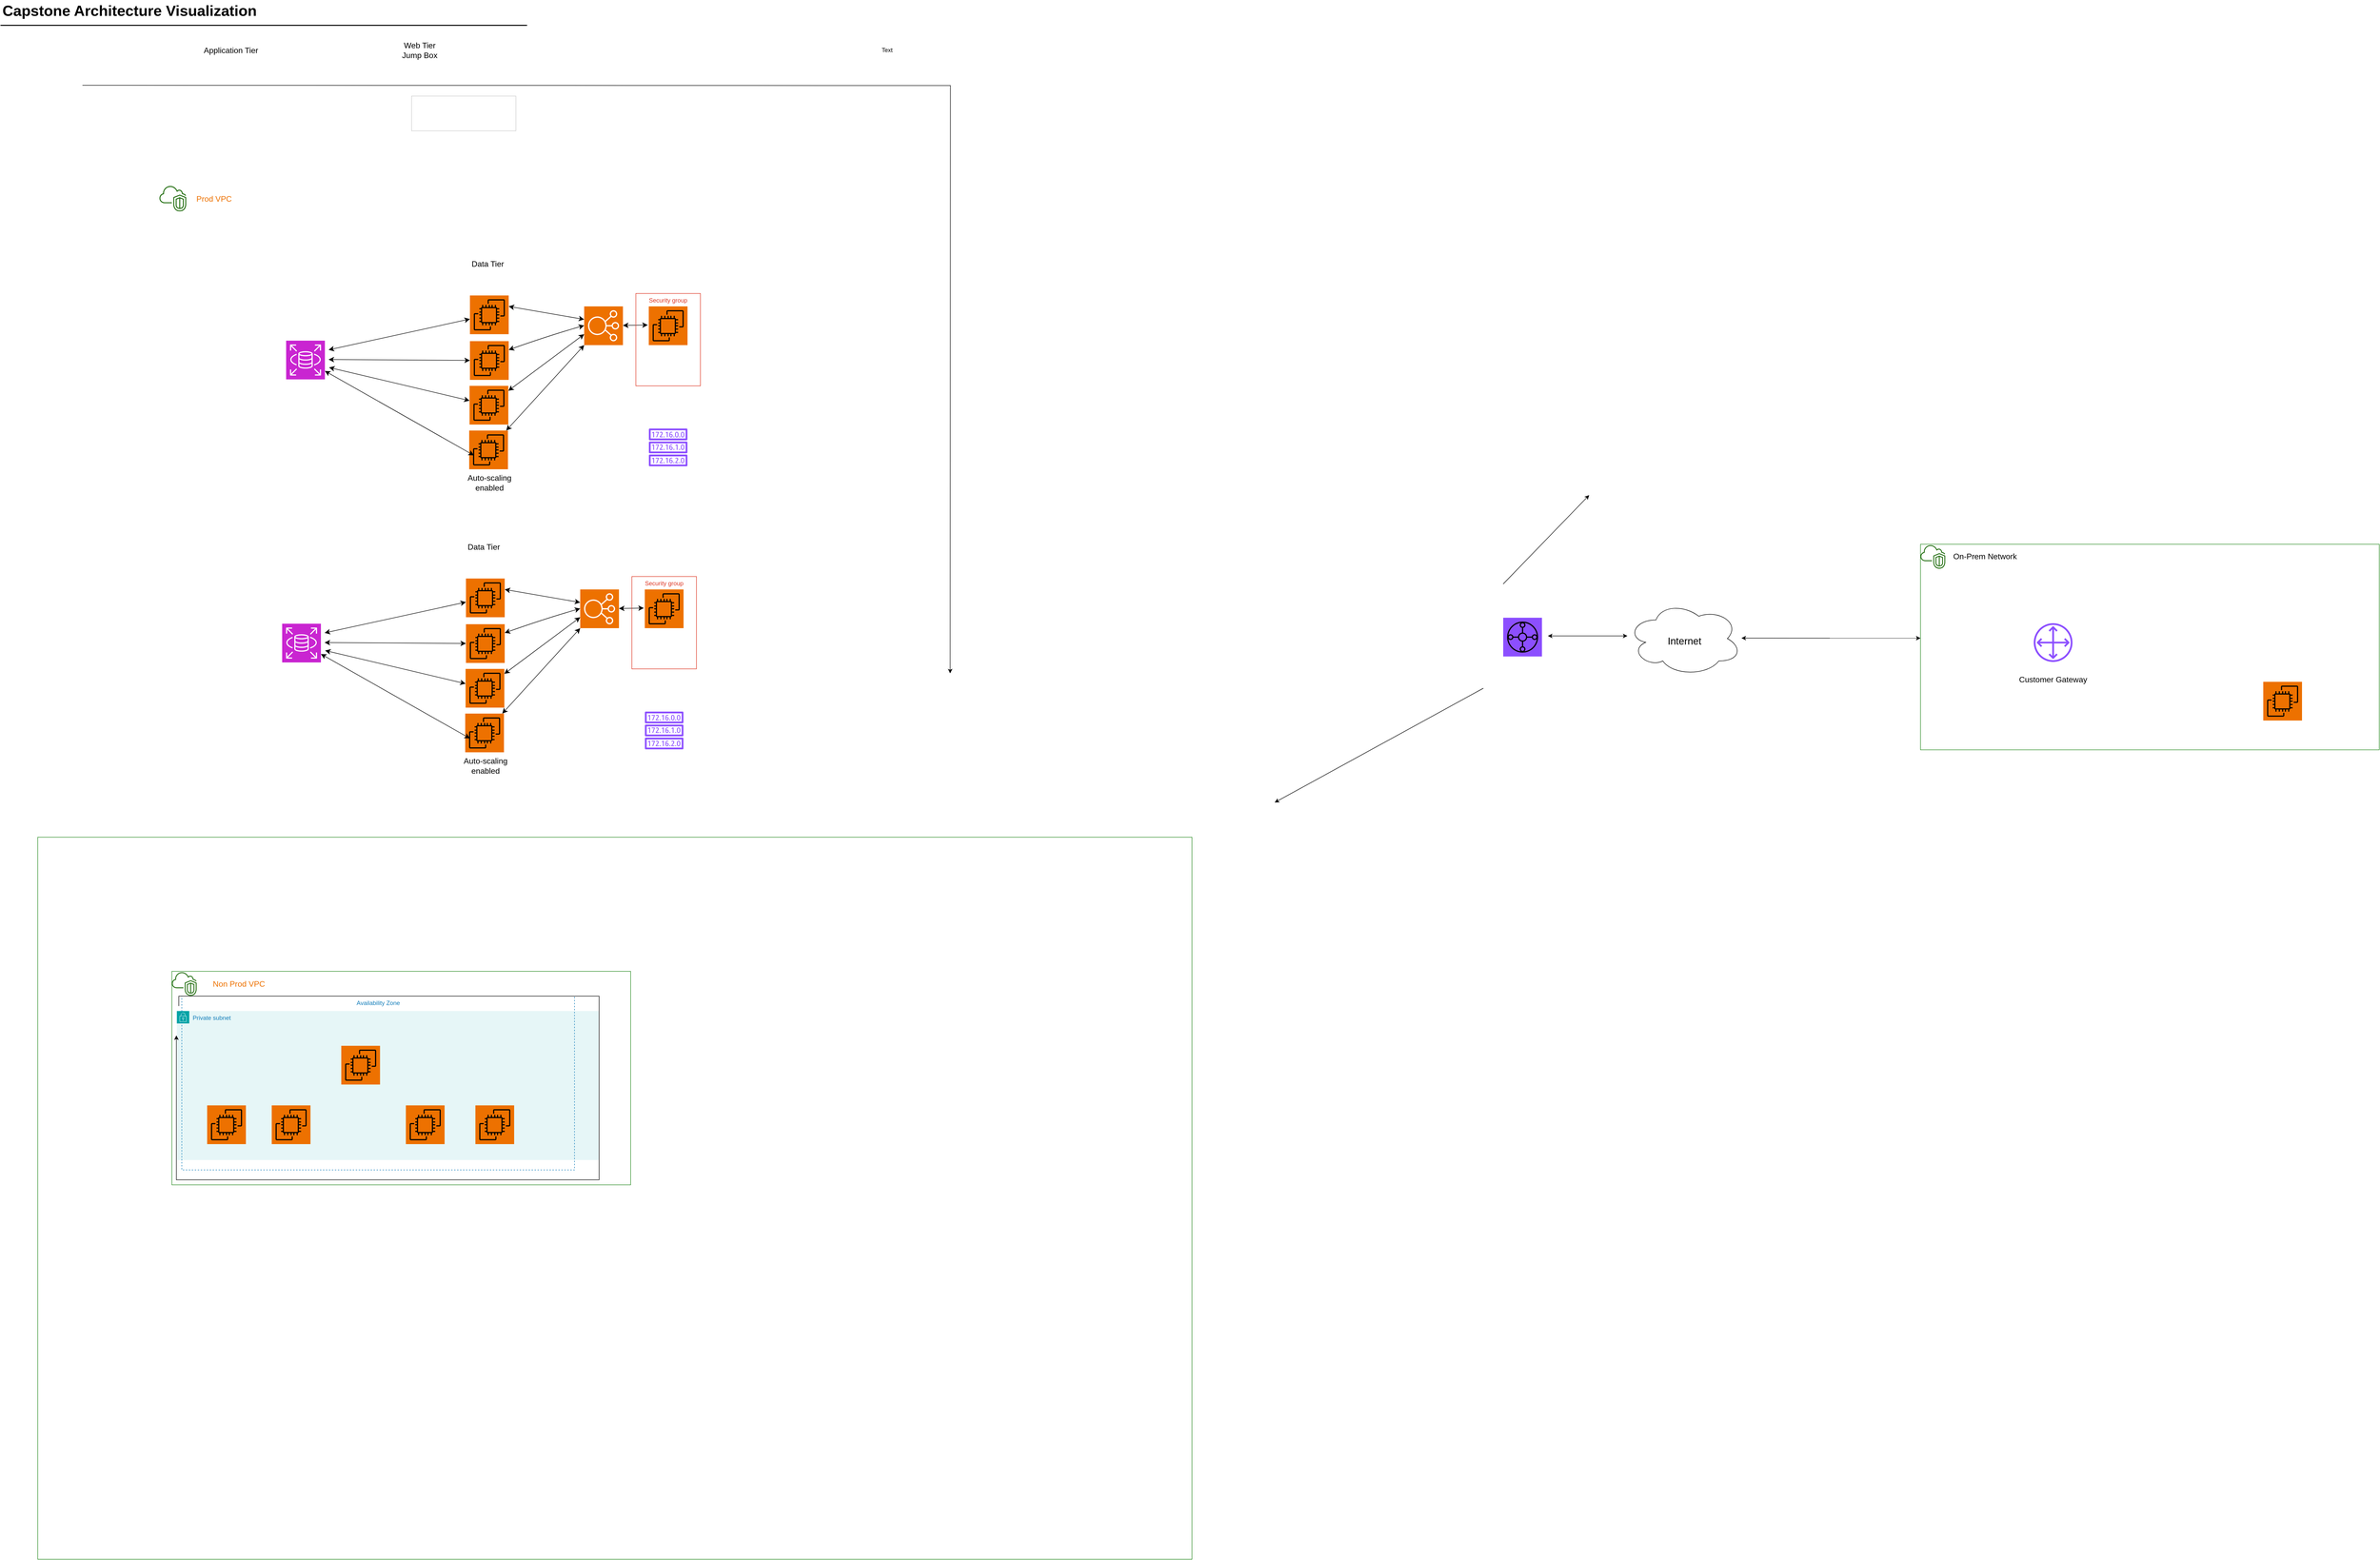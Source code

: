 <mxfile version="24.0.4" type="github">
  <diagram id="Ht1M8jgEwFfnCIfOTk4-" name="Page-1">
    <mxGraphModel dx="2345" dy="1029" grid="1" gridSize="10" guides="1" tooltips="1" connect="1" arrows="1" fold="1" page="1" pageScale="1" pageWidth="1169" pageHeight="827" math="0" shadow="0">
      <root>
        <mxCell id="0" />
        <mxCell id="1" parent="0" />
        <mxCell id="WqzEthpVbEl864bcy6q5-30" value="Private subnet" style="points=[[0,0],[0.25,0],[0.5,0],[0.75,0],[1,0],[1,0.25],[1,0.5],[1,0.75],[1,1],[0.75,1],[0.5,1],[0.25,1],[0,1],[0,0.75],[0,0.5],[0,0.25]];outlineConnect=0;gradientColor=none;html=1;whiteSpace=wrap;fontSize=12;fontStyle=0;container=1;pointerEvents=0;collapsible=0;recursiveResize=0;shape=mxgraph.aws4.group;grIcon=mxgraph.aws4.group_security_group;grStroke=0;strokeColor=#00A4A6;fillColor=#E6F6F7;verticalAlign=top;align=left;spacingLeft=30;fontColor=#147EBA;dashed=0;" parent="1" vertex="1">
          <mxGeometry x="410" y="2100" width="849" height="300" as="geometry" />
        </mxCell>
        <mxCell id="yZNJpXMUigSXoDdHdBbW-16" value="" style="sketch=0;points=[[0,0,0],[0.25,0,0],[0.5,0,0],[0.75,0,0],[1,0,0],[0,1,0],[0.25,1,0],[0.5,1,0],[0.75,1,0],[1,1,0],[0,0.25,0],[0,0.5,0],[0,0.75,0],[1,0.25,0],[1,0.5,0],[1,0.75,0]];outlineConnect=0;fontColor=#232F3E;fillColor=#ED7100;strokeColor=#000000;dashed=0;verticalLabelPosition=bottom;verticalAlign=top;align=center;html=1;fontSize=12;fontStyle=0;aspect=fixed;shape=mxgraph.aws4.resourceIcon;resIcon=mxgraph.aws4.ec2;" parent="WqzEthpVbEl864bcy6q5-30" vertex="1">
          <mxGeometry x="61" y="190" width="78" height="78" as="geometry" />
        </mxCell>
        <mxCell id="yZNJpXMUigSXoDdHdBbW-14" value="" style="sketch=0;points=[[0,0,0],[0.25,0,0],[0.5,0,0],[0.75,0,0],[1,0,0],[0,1,0],[0.25,1,0],[0.5,1,0],[0.75,1,0],[1,1,0],[0,0.25,0],[0,0.5,0],[0,0.75,0],[1,0.25,0],[1,0.5,0],[1,0.75,0]];outlineConnect=0;fontColor=#232F3E;fillColor=#ED7100;strokeColor=#000000;dashed=0;verticalLabelPosition=bottom;verticalAlign=top;align=center;html=1;fontSize=12;fontStyle=0;aspect=fixed;shape=mxgraph.aws4.resourceIcon;resIcon=mxgraph.aws4.ec2;" parent="WqzEthpVbEl864bcy6q5-30" vertex="1">
          <mxGeometry x="191" y="190" width="78" height="78" as="geometry" />
        </mxCell>
        <mxCell id="yZNJpXMUigSXoDdHdBbW-15" value="" style="sketch=0;points=[[0,0,0],[0.25,0,0],[0.5,0,0],[0.75,0,0],[1,0,0],[0,1,0],[0.25,1,0],[0.5,1,0],[0.75,1,0],[1,1,0],[0,0.25,0],[0,0.5,0],[0,0.75,0],[1,0.25,0],[1,0.5,0],[1,0.75,0]];outlineConnect=0;fontColor=#232F3E;fillColor=#ED7100;strokeColor=#000000;dashed=0;verticalLabelPosition=bottom;verticalAlign=top;align=center;html=1;fontSize=12;fontStyle=0;aspect=fixed;shape=mxgraph.aws4.resourceIcon;resIcon=mxgraph.aws4.ec2;" parent="WqzEthpVbEl864bcy6q5-30" vertex="1">
          <mxGeometry x="331" y="70" width="78" height="78" as="geometry" />
        </mxCell>
        <mxCell id="yZNJpXMUigSXoDdHdBbW-17" value="" style="sketch=0;points=[[0,0,0],[0.25,0,0],[0.5,0,0],[0.75,0,0],[1,0,0],[0,1,0],[0.25,1,0],[0.5,1,0],[0.75,1,0],[1,1,0],[0,0.25,0],[0,0.5,0],[0,0.75,0],[1,0.25,0],[1,0.5,0],[1,0.75,0]];outlineConnect=0;fontColor=#232F3E;fillColor=#ED7100;strokeColor=#000000;dashed=0;verticalLabelPosition=bottom;verticalAlign=top;align=center;html=1;fontSize=12;fontStyle=0;aspect=fixed;shape=mxgraph.aws4.resourceIcon;resIcon=mxgraph.aws4.ec2;" parent="WqzEthpVbEl864bcy6q5-30" vertex="1">
          <mxGeometry x="461" y="190" width="78" height="78" as="geometry" />
        </mxCell>
        <mxCell id="yZNJpXMUigSXoDdHdBbW-18" value="" style="sketch=0;points=[[0,0,0],[0.25,0,0],[0.5,0,0],[0.75,0,0],[1,0,0],[0,1,0],[0.25,1,0],[0.5,1,0],[0.75,1,0],[1,1,0],[0,0.25,0],[0,0.5,0],[0,0.75,0],[1,0.25,0],[1,0.5,0],[1,0.75,0]];outlineConnect=0;fontColor=#232F3E;fillColor=#ED7100;strokeColor=#000000;dashed=0;verticalLabelPosition=bottom;verticalAlign=top;align=center;html=1;fontSize=12;fontStyle=0;aspect=fixed;shape=mxgraph.aws4.resourceIcon;resIcon=mxgraph.aws4.ec2;" parent="WqzEthpVbEl864bcy6q5-30" vertex="1">
          <mxGeometry x="601" y="190" width="78" height="78" as="geometry" />
        </mxCell>
        <mxCell id="yZNJpXMUigSXoDdHdBbW-10" value="" style="whiteSpace=wrap;html=1;fillColor=none;&#xa;fontcolor=#000000;strokeColor=#288B22;" parent="1" vertex="1">
          <mxGeometry x="400" y="2020" width="923.5" height="430" as="geometry" />
        </mxCell>
        <mxCell id="SCVMTBWpLvtzJIhz15lM-34" value="" style="whiteSpace=wrap;html=1;fillColor=none;fontSize=14;fontColor=#000000;dashed=0;fontStyle=0;align=center;verticalAlign=top;strokeColor=#CCCCCC;gradientColor=none;spacingLeft=0;labelPosition=center;verticalLabelPosition=bottom;" parent="1" vertex="1">
          <mxGeometry x="882.5" y="257.5" width="210" height="70" as="geometry" />
        </mxCell>
        <mxCell id="-QjtrjUzRDEMRZ5MF8oH-47" value="Capstone Architecture Visualization" style="text;html=1;resizable=0;points=[];autosize=1;align=left;verticalAlign=top;spacingTop=-4;fontSize=30;fontStyle=1" parent="1" vertex="1">
          <mxGeometry x="56.5" y="64.5" width="500" height="40" as="geometry" />
        </mxCell>
        <mxCell id="SCVMTBWpLvtzJIhz15lM-1" value="" style="line;strokeWidth=2;html=1;fontSize=14;" parent="1" vertex="1">
          <mxGeometry x="55" y="110" width="1060" height="10" as="geometry" />
        </mxCell>
        <mxCell id="yZNJpXMUigSXoDdHdBbW-11" value="" style="outlineConnect=0;fontColor=#232F3E;gradientColor=none;fillColor=#277116;strokeColor=none;dashed=0;verticalLabelPosition=bottom;verticalAlign=top;align=center;html=1;fontSize=12;fontStyle=0;aspect=fixed;pointerEvents=1;shape=mxgraph.aws4.vpc;" parent="1" vertex="1">
          <mxGeometry x="400" y="2020" width="50" height="50" as="geometry" />
        </mxCell>
        <mxCell id="yZNJpXMUigSXoDdHdBbW-19" value="Non Prod VPC" style="text;html=1;align=center;verticalAlign=middle;whiteSpace=wrap;rounded=0;fontColor=#ED7100;fontSize=16;" parent="1" vertex="1">
          <mxGeometry x="480" y="2030" width="110" height="30" as="geometry" />
        </mxCell>
        <mxCell id="BpBYxWsEgWOec-O729RD-2" value="" style="endArrow=classic;html=1;rounded=0;entryX=1.002;entryY=0.179;entryDx=0;entryDy=0;entryPerimeter=0;" parent="1" edge="1">
          <mxGeometry width="50" height="50" relative="1" as="geometry">
            <mxPoint x="3080" y="1240" as="sourcePoint" />
            <mxPoint x="3253.067" y="1061.086" as="targetPoint" />
          </mxGeometry>
        </mxCell>
        <mxCell id="BpBYxWsEgWOec-O729RD-3" value="" style="endArrow=classic;html=1;rounded=0;" parent="1" edge="1">
          <mxGeometry width="50" height="50" relative="1" as="geometry">
            <mxPoint x="3040" y="1450" as="sourcePoint" />
            <mxPoint x="2620" y="1680" as="targetPoint" />
          </mxGeometry>
        </mxCell>
        <mxCell id="BpBYxWsEgWOec-O729RD-4" value="" style="ellipse;shape=cloud;whiteSpace=wrap;html=1;fillColor=none;" parent="1" vertex="1">
          <mxGeometry x="3330" y="1275" width="230" height="150" as="geometry" />
        </mxCell>
        <mxCell id="BpBYxWsEgWOec-O729RD-5" value="Internet" style="text;html=1;align=center;verticalAlign=middle;whiteSpace=wrap;rounded=0;fontSize=20;" parent="1" vertex="1">
          <mxGeometry x="3395" y="1324" width="100" height="60" as="geometry" />
        </mxCell>
        <mxCell id="BpBYxWsEgWOec-O729RD-6" value="" style="whiteSpace=wrap;html=1;fillColor=none;&#xa;fontcolor=#000000;strokeColor=#288B22;" parent="1" vertex="1">
          <mxGeometry x="3920" y="1160" width="923.5" height="414" as="geometry" />
        </mxCell>
        <mxCell id="BpBYxWsEgWOec-O729RD-7" value="" style="endArrow=classic;startArrow=classic;html=1;rounded=0;entryX=0.152;entryY=0.87;entryDx=0;entryDy=0;entryPerimeter=0;" parent="1" edge="1">
          <mxGeometry width="50" height="50" relative="1" as="geometry">
            <mxPoint x="3559.63" y="1349" as="sourcePoint" />
            <mxPoint x="3920.002" y="1349.18" as="targetPoint" />
          </mxGeometry>
        </mxCell>
        <mxCell id="BpBYxWsEgWOec-O729RD-8" value="" style="outlineConnect=0;fontColor=#232F3E;gradientColor=none;fillColor=#277116;strokeColor=none;dashed=0;verticalLabelPosition=bottom;verticalAlign=top;align=center;html=1;fontSize=12;fontStyle=0;aspect=fixed;pointerEvents=1;shape=mxgraph.aws4.vpc;" parent="1" vertex="1">
          <mxGeometry x="3920" y="1160" width="50" height="50" as="geometry" />
        </mxCell>
        <mxCell id="BpBYxWsEgWOec-O729RD-9" value="" style="sketch=0;points=[[0,0,0],[0.25,0,0],[0.5,0,0],[0.75,0,0],[1,0,0],[0,1,0],[0.25,1,0],[0.5,1,0],[0.75,1,0],[1,1,0],[0,0.25,0],[0,0.5,0],[0,0.75,0],[1,0.25,0],[1,0.5,0],[1,0.75,0]];outlineConnect=0;fontColor=#232F3E;fillColor=#ED7100;strokeColor=#000000;dashed=0;verticalLabelPosition=bottom;verticalAlign=top;align=center;html=1;fontSize=12;fontStyle=0;aspect=fixed;shape=mxgraph.aws4.resourceIcon;resIcon=mxgraph.aws4.ec2;" parent="1" vertex="1">
          <mxGeometry x="4610" y="1437" width="78" height="78" as="geometry" />
        </mxCell>
        <mxCell id="BpBYxWsEgWOec-O729RD-11" value="" style="sketch=0;points=[[0,0,0],[0.25,0,0],[0.5,0,0],[0.75,0,0],[1,0,0],[0,1,0],[0.25,1,0],[0.5,1,0],[0.75,1,0],[1,1,0],[0,0.25,0],[0,0.5,0],[0,0.75,0],[1,0.25,0],[1,0.5,0],[1,0.75,0]];outlineConnect=0;fontColor=#232F3E;fillColor=#8C4FFF;strokeColor=#000000;dashed=0;verticalLabelPosition=bottom;verticalAlign=top;align=center;html=1;fontSize=12;fontStyle=0;aspect=fixed;shape=mxgraph.aws4.resourceIcon;resIcon=mxgraph.aws4.transit_gateway;" parent="1" vertex="1">
          <mxGeometry x="3080" y="1308" width="78" height="78" as="geometry" />
        </mxCell>
        <mxCell id="BpBYxWsEgWOec-O729RD-13" value="" style="endArrow=classic;startArrow=classic;html=1;rounded=0;" parent="1" edge="1">
          <mxGeometry width="50" height="50" relative="1" as="geometry">
            <mxPoint x="3170" y="1344.58" as="sourcePoint" />
            <mxPoint x="3330" y="1344.58" as="targetPoint" />
          </mxGeometry>
        </mxCell>
        <mxCell id="BpBYxWsEgWOec-O729RD-14" value="" style="sketch=0;outlineConnect=0;fontColor=#232F3E;gradientColor=none;fillColor=#8C4FFF;strokeColor=none;dashed=0;verticalLabelPosition=bottom;verticalAlign=top;align=center;html=1;fontSize=12;fontStyle=0;aspect=fixed;pointerEvents=1;shape=mxgraph.aws4.customer_gateway;" parent="1" vertex="1">
          <mxGeometry x="4148" y="1319" width="78" height="78" as="geometry" />
        </mxCell>
        <mxCell id="BpBYxWsEgWOec-O729RD-15" value="On-Prem Network" style="text;html=1;align=center;verticalAlign=middle;whiteSpace=wrap;rounded=0;fontSize=16;" parent="1" vertex="1">
          <mxGeometry x="3980" y="1160" width="140" height="47" as="geometry" />
        </mxCell>
        <mxCell id="BpBYxWsEgWOec-O729RD-16" value="Customer Gateway" style="text;html=1;align=center;verticalAlign=middle;whiteSpace=wrap;rounded=0;fontSize=16;" parent="1" vertex="1">
          <mxGeometry x="4112" y="1407" width="150" height="50" as="geometry" />
        </mxCell>
        <mxCell id="WqzEthpVbEl864bcy6q5-1" value="" style="sketch=0;points=[[0,0,0],[0.25,0,0],[0.5,0,0],[0.75,0,0],[1,0,0],[0,1,0],[0.25,1,0],[0.5,1,0],[0.75,1,0],[1,1,0],[0,0.25,0],[0,0.5,0],[0,0.75,0],[1,0.25,0],[1,0.5,0],[1,0.75,0]];outlineConnect=0;fontColor=#232F3E;fillColor=#ED7100;strokeColor=#000000;dashed=0;verticalLabelPosition=bottom;verticalAlign=top;align=center;html=1;fontSize=12;fontStyle=0;aspect=fixed;shape=mxgraph.aws4.resourceIcon;resIcon=mxgraph.aws4.ec2;" parent="1" vertex="1">
          <mxGeometry x="1360" y="681" width="78" height="78" as="geometry" />
        </mxCell>
        <mxCell id="WqzEthpVbEl864bcy6q5-2" value="&lt;div&gt;Web Tier&lt;/div&gt;&lt;div&gt;Jump Box&lt;br&gt;&lt;/div&gt;" style="text;html=1;align=center;verticalAlign=middle;whiteSpace=wrap;rounded=0;fontSize=16;" parent="1" vertex="1">
          <mxGeometry x="819" y="140" width="160" height="50" as="geometry" />
        </mxCell>
        <mxCell id="WqzEthpVbEl864bcy6q5-3" value="Application Tier" style="text;html=1;align=center;verticalAlign=middle;whiteSpace=wrap;rounded=0;fontSize=16;" parent="1" vertex="1">
          <mxGeometry x="453" y="140" width="132" height="50" as="geometry" />
        </mxCell>
        <mxCell id="WqzEthpVbEl864bcy6q5-4" value="Data Tier" style="text;html=1;align=center;verticalAlign=middle;whiteSpace=wrap;rounded=0;fontSize=16;" parent="1" vertex="1">
          <mxGeometry x="981" y="580" width="110" height="30" as="geometry" />
        </mxCell>
        <mxCell id="WqzEthpVbEl864bcy6q5-6" value="" style="sketch=0;points=[[0,0,0],[0.25,0,0],[0.5,0,0],[0.75,0,0],[1,0,0],[0,1,0],[0.25,1,0],[0.5,1,0],[0.75,1,0],[1,1,0],[0,0.25,0],[0,0.5,0],[0,0.75,0],[1,0.25,0],[1,0.5,0],[1,0.75,0]];outlineConnect=0;fontColor=#232F3E;fillColor=#ED7100;strokeColor=#ffffff;dashed=0;verticalLabelPosition=bottom;verticalAlign=top;align=center;html=1;fontSize=12;fontStyle=0;aspect=fixed;shape=mxgraph.aws4.resourceIcon;resIcon=mxgraph.aws4.elastic_load_balancing;" parent="1" vertex="1">
          <mxGeometry x="1230" y="681" width="78" height="78" as="geometry" />
        </mxCell>
        <mxCell id="WqzEthpVbEl864bcy6q5-7" value="" style="sketch=0;points=[[0,0,0],[0.25,0,0],[0.5,0,0],[0.75,0,0],[1,0,0],[0,1,0],[0.25,1,0],[0.5,1,0],[0.75,1,0],[1,1,0],[0,0.25,0],[0,0.5,0],[0,0.75,0],[1,0.25,0],[1,0.5,0],[1,0.75,0]];outlineConnect=0;fontColor=#232F3E;fillColor=#ED7100;strokeColor=#000000;dashed=0;verticalLabelPosition=bottom;verticalAlign=top;align=center;html=1;fontSize=12;fontStyle=0;aspect=fixed;shape=mxgraph.aws4.resourceIcon;resIcon=mxgraph.aws4.ec2;" parent="1" vertex="1">
          <mxGeometry x="1000" y="659" width="78" height="78" as="geometry" />
        </mxCell>
        <mxCell id="WqzEthpVbEl864bcy6q5-8" value="" style="sketch=0;points=[[0,0,0],[0.25,0,0],[0.5,0,0],[0.75,0,0],[1,0,0],[0,1,0],[0.25,1,0],[0.5,1,0],[0.75,1,0],[1,1,0],[0,0.25,0],[0,0.5,0],[0,0.75,0],[1,0.25,0],[1,0.5,0],[1,0.75,0]];outlineConnect=0;fontColor=#232F3E;fillColor=#ED7100;strokeColor=#000000;dashed=0;verticalLabelPosition=bottom;verticalAlign=top;align=center;html=1;fontSize=12;fontStyle=0;aspect=fixed;shape=mxgraph.aws4.resourceIcon;resIcon=mxgraph.aws4.ec2;" parent="1" vertex="1">
          <mxGeometry x="1000" y="751" width="78" height="78" as="geometry" />
        </mxCell>
        <mxCell id="WqzEthpVbEl864bcy6q5-9" value="" style="sketch=0;points=[[0,0,0],[0.25,0,0],[0.5,0,0],[0.75,0,0],[1,0,0],[0,1,0],[0.25,1,0],[0.5,1,0],[0.75,1,0],[1,1,0],[0,0.25,0],[0,0.5,0],[0,0.75,0],[1,0.25,0],[1,0.5,0],[1,0.75,0]];outlineConnect=0;fontColor=#232F3E;fillColor=#ED7100;strokeColor=#000000;dashed=0;verticalLabelPosition=bottom;verticalAlign=top;align=center;html=1;fontSize=12;fontStyle=0;aspect=fixed;shape=mxgraph.aws4.resourceIcon;resIcon=mxgraph.aws4.ec2;" parent="1" vertex="1">
          <mxGeometry x="999.25" y="841" width="78" height="78" as="geometry" />
        </mxCell>
        <mxCell id="WqzEthpVbEl864bcy6q5-10" value="" style="sketch=0;points=[[0,0,0],[0.25,0,0],[0.5,0,0],[0.75,0,0],[1,0,0],[0,1,0],[0.25,1,0],[0.5,1,0],[0.75,1,0],[1,1,0],[0,0.25,0],[0,0.5,0],[0,0.75,0],[1,0.25,0],[1,0.5,0],[1,0.75,0]];outlineConnect=0;fontColor=#232F3E;fillColor=#ED7100;strokeColor=#000000;dashed=0;verticalLabelPosition=bottom;verticalAlign=top;align=center;html=1;fontSize=12;fontStyle=0;aspect=fixed;shape=mxgraph.aws4.resourceIcon;resIcon=mxgraph.aws4.ec2;" parent="1" vertex="1">
          <mxGeometry x="998.5" y="931" width="78" height="78" as="geometry" />
        </mxCell>
        <mxCell id="WqzEthpVbEl864bcy6q5-16" value="" style="endArrow=classic;startArrow=classic;html=1;rounded=0;fontSize=12;startSize=8;endSize=8;curved=1;" parent="1" edge="1">
          <mxGeometry width="50" height="50" relative="1" as="geometry">
            <mxPoint x="1078" y="680.998" as="sourcePoint" />
            <mxPoint x="1230" y="707.26" as="targetPoint" />
          </mxGeometry>
        </mxCell>
        <mxCell id="WqzEthpVbEl864bcy6q5-17" value="" style="endArrow=classic;startArrow=classic;html=1;rounded=0;fontSize=12;startSize=8;endSize=8;curved=1;exitX=1;exitY=0.5;exitDx=0;exitDy=0;exitPerimeter=0;" parent="1" edge="1">
          <mxGeometry width="50" height="50" relative="1" as="geometry">
            <mxPoint x="1078" y="768.5" as="sourcePoint" />
            <mxPoint x="1230" y="719.5" as="targetPoint" />
            <Array as="points">
              <mxPoint x="1160" y="739.5" />
            </Array>
          </mxGeometry>
        </mxCell>
        <mxCell id="WqzEthpVbEl864bcy6q5-18" value="" style="endArrow=classic;startArrow=classic;html=1;rounded=0;fontSize=12;startSize=8;endSize=8;curved=1;" parent="1" source="WqzEthpVbEl864bcy6q5-9" edge="1">
          <mxGeometry width="50" height="50" relative="1" as="geometry">
            <mxPoint x="1078" y="786" as="sourcePoint" />
            <mxPoint x="1230" y="737" as="targetPoint" />
          </mxGeometry>
        </mxCell>
        <mxCell id="WqzEthpVbEl864bcy6q5-19" value="" style="endArrow=classic;startArrow=classic;html=1;rounded=0;fontSize=12;startSize=8;endSize=8;curved=1;entryX=0;entryY=1;entryDx=0;entryDy=0;entryPerimeter=0;" parent="1" source="WqzEthpVbEl864bcy6q5-10" target="WqzEthpVbEl864bcy6q5-6" edge="1">
          <mxGeometry width="50" height="50" relative="1" as="geometry">
            <mxPoint x="1087" y="861" as="sourcePoint" />
            <mxPoint x="1240" y="747" as="targetPoint" />
          </mxGeometry>
        </mxCell>
        <mxCell id="WqzEthpVbEl864bcy6q5-20" value="" style="endArrow=classic;startArrow=classic;html=1;rounded=0;fontSize=12;startSize=8;endSize=8;curved=1;" parent="1" source="WqzEthpVbEl864bcy6q5-6" edge="1">
          <mxGeometry width="50" height="50" relative="1" as="geometry">
            <mxPoint x="1308" y="768.5" as="sourcePoint" />
            <mxPoint x="1358" y="718.5" as="targetPoint" />
          </mxGeometry>
        </mxCell>
        <mxCell id="WqzEthpVbEl864bcy6q5-21" value="" style="sketch=0;outlineConnect=0;fontColor=#232F3E;gradientColor=none;fillColor=#8C4FFF;strokeColor=none;dashed=0;verticalLabelPosition=bottom;verticalAlign=top;align=center;html=1;fontSize=12;fontStyle=0;aspect=fixed;pointerEvents=1;shape=mxgraph.aws4.route_table;" parent="1" vertex="1">
          <mxGeometry x="1360" y="927" width="78" height="76" as="geometry" />
        </mxCell>
        <mxCell id="WqzEthpVbEl864bcy6q5-22" value="" style="endArrow=classic;startArrow=classic;html=1;rounded=0;fontSize=12;startSize=8;endSize=8;curved=1;" parent="1" target="WqzEthpVbEl864bcy6q5-9" edge="1">
          <mxGeometry width="50" height="50" relative="1" as="geometry">
            <mxPoint x="716.5" y="804.021" as="sourcePoint" />
            <mxPoint x="998" y="955.97" as="targetPoint" />
          </mxGeometry>
        </mxCell>
        <mxCell id="WqzEthpVbEl864bcy6q5-23" value="" style="endArrow=classic;startArrow=classic;html=1;rounded=0;fontSize=12;startSize=8;endSize=8;curved=1;" parent="1" source="WqzEthpVbEl864bcy6q5-12" edge="1">
          <mxGeometry width="50" height="50" relative="1" as="geometry">
            <mxPoint x="727" y="829" as="sourcePoint" />
            <mxPoint x="1008" y="981" as="targetPoint" />
          </mxGeometry>
        </mxCell>
        <mxCell id="WqzEthpVbEl864bcy6q5-25" value="" style="endArrow=classic;startArrow=classic;html=1;rounded=0;fontSize=12;startSize=8;endSize=8;curved=1;" parent="1" target="WqzEthpVbEl864bcy6q5-8" edge="1">
          <mxGeometry width="50" height="50" relative="1" as="geometry">
            <mxPoint x="715.5" y="788.001" as="sourcePoint" />
            <mxPoint x="998" y="854.98" as="targetPoint" />
          </mxGeometry>
        </mxCell>
        <mxCell id="WqzEthpVbEl864bcy6q5-26" value="" style="endArrow=classic;startArrow=classic;html=1;rounded=0;fontSize=12;startSize=8;endSize=8;curved=1;" parent="1" target="WqzEthpVbEl864bcy6q5-7" edge="1">
          <mxGeometry width="50" height="50" relative="1" as="geometry">
            <mxPoint x="715.5" y="768.501" as="sourcePoint" />
            <mxPoint x="1000" y="770.5" as="targetPoint" />
          </mxGeometry>
        </mxCell>
        <mxCell id="WqzEthpVbEl864bcy6q5-27" value="Auto-scaling enabled" style="text;html=1;align=center;verticalAlign=middle;whiteSpace=wrap;rounded=0;fontSize=16;" parent="1" vertex="1">
          <mxGeometry x="982.75" y="1021" width="112.5" height="30" as="geometry" />
        </mxCell>
        <mxCell id="WqzEthpVbEl864bcy6q5-29" value="Security group" style="fillColor=none;strokeColor=#DD3522;verticalAlign=top;fontStyle=0;fontColor=#DD3522;whiteSpace=wrap;html=1;" parent="1" vertex="1">
          <mxGeometry x="1334" y="655" width="130" height="186" as="geometry" />
        </mxCell>
        <mxCell id="WqzEthpVbEl864bcy6q5-32" value="Availability Zone" style="fillColor=none;strokeColor=#147EBA;dashed=1;verticalAlign=top;fontStyle=0;fontColor=#147EBA;whiteSpace=wrap;html=1;" parent="1" vertex="1">
          <mxGeometry x="420" y="2070" width="790.5" height="350" as="geometry" />
        </mxCell>
        <mxCell id="_vopK-eWFFhWHjTZmwqj-2" style="edgeStyle=orthogonalEdgeStyle;rounded=0;orthogonalLoop=1;jettySize=auto;html=1;exitX=0;exitY=0;exitDx=0;exitDy=0;entryX=-0.006;entryY=0.169;entryDx=0;entryDy=0;entryPerimeter=0;" edge="1" parent="1">
          <mxGeometry relative="1" as="geometry">
            <mxPoint x="413.95" y="2090" as="sourcePoint" />
            <mxPoint x="409.081" y="2149.15" as="targetPoint" />
            <Array as="points">
              <mxPoint x="414" y="2070" />
              <mxPoint x="1260" y="2070" />
              <mxPoint x="1260" y="2440" />
              <mxPoint x="409" y="2440" />
            </Array>
          </mxGeometry>
        </mxCell>
        <mxCell id="_vopK-eWFFhWHjTZmwqj-11" value="Text" style="text;html=1;align=center;verticalAlign=middle;whiteSpace=wrap;rounded=0;" vertex="1" parent="1">
          <mxGeometry x="1810" y="150" width="60" height="30" as="geometry" />
        </mxCell>
        <mxCell id="_vopK-eWFFhWHjTZmwqj-20" style="edgeStyle=orthogonalEdgeStyle;rounded=0;orthogonalLoop=1;jettySize=auto;html=1;exitX=0;exitY=0;exitDx=0;exitDy=0;" edge="1" parent="1">
          <mxGeometry relative="1" as="geometry">
            <mxPoint x="220" y="235.75" as="sourcePoint" />
            <mxPoint x="1966.8" y="1420" as="targetPoint" />
          </mxGeometry>
        </mxCell>
        <mxCell id="yZNJpXMUigSXoDdHdBbW-8" value="" style="whiteSpace=wrap;html=1;fillColor=none;&#xa;fontcolor=#000000;strokeColor=#288B22;" parent="1" vertex="1">
          <mxGeometry x="130" y="1750" width="2323.5" height="1454" as="geometry" />
        </mxCell>
        <mxCell id="yZNJpXMUigSXoDdHdBbW-9" value="" style="outlineConnect=0;fontColor=#232F3E;gradientColor=none;fillColor=#277116;strokeColor=none;dashed=0;verticalLabelPosition=bottom;verticalAlign=top;align=center;html=1;fontSize=12;fontStyle=0;aspect=fixed;pointerEvents=1;shape=mxgraph.aws4.vpc;" parent="1" vertex="1">
          <mxGeometry x="375" y="436.5" width="54" height="54" as="geometry" />
        </mxCell>
        <mxCell id="yZNJpXMUigSXoDdHdBbW-20" value="Prod VPC" style="text;html=1;align=center;verticalAlign=middle;whiteSpace=wrap;rounded=0;fontColor=#ED7100;fontSize=16;" parent="1" vertex="1">
          <mxGeometry x="445" y="448.5" width="80" height="30" as="geometry" />
        </mxCell>
        <mxCell id="WqzEthpVbEl864bcy6q5-12" value="" style="sketch=0;points=[[0,0,0],[0.25,0,0],[0.5,0,0],[0.75,0,0],[1,0,0],[0,1,0],[0.25,1,0],[0.5,1,0],[0.75,1,0],[1,1,0],[0,0.25,0],[0,0.5,0],[0,0.75,0],[1,0.25,0],[1,0.5,0],[1,0.75,0]];outlineConnect=0;fontColor=#232F3E;fillColor=#C925D1;strokeColor=#ffffff;dashed=0;verticalLabelPosition=bottom;verticalAlign=top;align=center;html=1;fontSize=12;fontStyle=0;aspect=fixed;shape=mxgraph.aws4.resourceIcon;resIcon=mxgraph.aws4.rds;" parent="1" vertex="1">
          <mxGeometry x="630" y="750" width="78" height="78" as="geometry" />
        </mxCell>
        <mxCell id="_vopK-eWFFhWHjTZmwqj-29" value="" style="sketch=0;points=[[0,0,0],[0.25,0,0],[0.5,0,0],[0.75,0,0],[1,0,0],[0,1,0],[0.25,1,0],[0.5,1,0],[0.75,1,0],[1,1,0],[0,0.25,0],[0,0.5,0],[0,0.75,0],[1,0.25,0],[1,0.5,0],[1,0.75,0]];outlineConnect=0;fontColor=#232F3E;fillColor=#ED7100;strokeColor=#000000;dashed=0;verticalLabelPosition=bottom;verticalAlign=top;align=center;html=1;fontSize=12;fontStyle=0;aspect=fixed;shape=mxgraph.aws4.resourceIcon;resIcon=mxgraph.aws4.ec2;" vertex="1" parent="1">
          <mxGeometry x="1352" y="1251" width="78" height="78" as="geometry" />
        </mxCell>
        <mxCell id="_vopK-eWFFhWHjTZmwqj-30" value="Data Tier" style="text;html=1;align=center;verticalAlign=middle;whiteSpace=wrap;rounded=0;fontSize=16;" vertex="1" parent="1">
          <mxGeometry x="973" y="1150" width="110" height="30" as="geometry" />
        </mxCell>
        <mxCell id="_vopK-eWFFhWHjTZmwqj-31" value="" style="sketch=0;points=[[0,0,0],[0.25,0,0],[0.5,0,0],[0.75,0,0],[1,0,0],[0,1,0],[0.25,1,0],[0.5,1,0],[0.75,1,0],[1,1,0],[0,0.25,0],[0,0.5,0],[0,0.75,0],[1,0.25,0],[1,0.5,0],[1,0.75,0]];outlineConnect=0;fontColor=#232F3E;fillColor=#ED7100;strokeColor=#ffffff;dashed=0;verticalLabelPosition=bottom;verticalAlign=top;align=center;html=1;fontSize=12;fontStyle=0;aspect=fixed;shape=mxgraph.aws4.resourceIcon;resIcon=mxgraph.aws4.elastic_load_balancing;" vertex="1" parent="1">
          <mxGeometry x="1222" y="1251" width="78" height="78" as="geometry" />
        </mxCell>
        <mxCell id="_vopK-eWFFhWHjTZmwqj-32" value="" style="sketch=0;points=[[0,0,0],[0.25,0,0],[0.5,0,0],[0.75,0,0],[1,0,0],[0,1,0],[0.25,1,0],[0.5,1,0],[0.75,1,0],[1,1,0],[0,0.25,0],[0,0.5,0],[0,0.75,0],[1,0.25,0],[1,0.5,0],[1,0.75,0]];outlineConnect=0;fontColor=#232F3E;fillColor=#ED7100;strokeColor=#000000;dashed=0;verticalLabelPosition=bottom;verticalAlign=top;align=center;html=1;fontSize=12;fontStyle=0;aspect=fixed;shape=mxgraph.aws4.resourceIcon;resIcon=mxgraph.aws4.ec2;" vertex="1" parent="1">
          <mxGeometry x="992" y="1229" width="78" height="78" as="geometry" />
        </mxCell>
        <mxCell id="_vopK-eWFFhWHjTZmwqj-33" value="" style="sketch=0;points=[[0,0,0],[0.25,0,0],[0.5,0,0],[0.75,0,0],[1,0,0],[0,1,0],[0.25,1,0],[0.5,1,0],[0.75,1,0],[1,1,0],[0,0.25,0],[0,0.5,0],[0,0.75,0],[1,0.25,0],[1,0.5,0],[1,0.75,0]];outlineConnect=0;fontColor=#232F3E;fillColor=#ED7100;strokeColor=#000000;dashed=0;verticalLabelPosition=bottom;verticalAlign=top;align=center;html=1;fontSize=12;fontStyle=0;aspect=fixed;shape=mxgraph.aws4.resourceIcon;resIcon=mxgraph.aws4.ec2;" vertex="1" parent="1">
          <mxGeometry x="992" y="1321" width="78" height="78" as="geometry" />
        </mxCell>
        <mxCell id="_vopK-eWFFhWHjTZmwqj-34" value="" style="sketch=0;points=[[0,0,0],[0.25,0,0],[0.5,0,0],[0.75,0,0],[1,0,0],[0,1,0],[0.25,1,0],[0.5,1,0],[0.75,1,0],[1,1,0],[0,0.25,0],[0,0.5,0],[0,0.75,0],[1,0.25,0],[1,0.5,0],[1,0.75,0]];outlineConnect=0;fontColor=#232F3E;fillColor=#ED7100;strokeColor=#000000;dashed=0;verticalLabelPosition=bottom;verticalAlign=top;align=center;html=1;fontSize=12;fontStyle=0;aspect=fixed;shape=mxgraph.aws4.resourceIcon;resIcon=mxgraph.aws4.ec2;" vertex="1" parent="1">
          <mxGeometry x="991.25" y="1411" width="78" height="78" as="geometry" />
        </mxCell>
        <mxCell id="_vopK-eWFFhWHjTZmwqj-35" value="" style="sketch=0;points=[[0,0,0],[0.25,0,0],[0.5,0,0],[0.75,0,0],[1,0,0],[0,1,0],[0.25,1,0],[0.5,1,0],[0.75,1,0],[1,1,0],[0,0.25,0],[0,0.5,0],[0,0.75,0],[1,0.25,0],[1,0.5,0],[1,0.75,0]];outlineConnect=0;fontColor=#232F3E;fillColor=#ED7100;strokeColor=#000000;dashed=0;verticalLabelPosition=bottom;verticalAlign=top;align=center;html=1;fontSize=12;fontStyle=0;aspect=fixed;shape=mxgraph.aws4.resourceIcon;resIcon=mxgraph.aws4.ec2;" vertex="1" parent="1">
          <mxGeometry x="990.5" y="1501" width="78" height="78" as="geometry" />
        </mxCell>
        <mxCell id="_vopK-eWFFhWHjTZmwqj-36" value="" style="endArrow=classic;startArrow=classic;html=1;rounded=0;fontSize=12;startSize=8;endSize=8;curved=1;" edge="1" parent="1">
          <mxGeometry width="50" height="50" relative="1" as="geometry">
            <mxPoint x="1070" y="1250.998" as="sourcePoint" />
            <mxPoint x="1222" y="1277.26" as="targetPoint" />
          </mxGeometry>
        </mxCell>
        <mxCell id="_vopK-eWFFhWHjTZmwqj-37" value="" style="endArrow=classic;startArrow=classic;html=1;rounded=0;fontSize=12;startSize=8;endSize=8;curved=1;exitX=1;exitY=0.5;exitDx=0;exitDy=0;exitPerimeter=0;" edge="1" parent="1">
          <mxGeometry width="50" height="50" relative="1" as="geometry">
            <mxPoint x="1070" y="1338.5" as="sourcePoint" />
            <mxPoint x="1222" y="1289.5" as="targetPoint" />
            <Array as="points">
              <mxPoint x="1152" y="1309.5" />
            </Array>
          </mxGeometry>
        </mxCell>
        <mxCell id="_vopK-eWFFhWHjTZmwqj-38" value="" style="endArrow=classic;startArrow=classic;html=1;rounded=0;fontSize=12;startSize=8;endSize=8;curved=1;" edge="1" source="_vopK-eWFFhWHjTZmwqj-34" parent="1">
          <mxGeometry width="50" height="50" relative="1" as="geometry">
            <mxPoint x="1070" y="1356" as="sourcePoint" />
            <mxPoint x="1222" y="1307" as="targetPoint" />
          </mxGeometry>
        </mxCell>
        <mxCell id="_vopK-eWFFhWHjTZmwqj-39" value="" style="endArrow=classic;startArrow=classic;html=1;rounded=0;fontSize=12;startSize=8;endSize=8;curved=1;entryX=0;entryY=1;entryDx=0;entryDy=0;entryPerimeter=0;" edge="1" source="_vopK-eWFFhWHjTZmwqj-35" target="_vopK-eWFFhWHjTZmwqj-31" parent="1">
          <mxGeometry width="50" height="50" relative="1" as="geometry">
            <mxPoint x="1079" y="1431" as="sourcePoint" />
            <mxPoint x="1232" y="1317" as="targetPoint" />
          </mxGeometry>
        </mxCell>
        <mxCell id="_vopK-eWFFhWHjTZmwqj-40" value="" style="endArrow=classic;startArrow=classic;html=1;rounded=0;fontSize=12;startSize=8;endSize=8;curved=1;" edge="1" source="_vopK-eWFFhWHjTZmwqj-31" parent="1">
          <mxGeometry width="50" height="50" relative="1" as="geometry">
            <mxPoint x="1300" y="1338.5" as="sourcePoint" />
            <mxPoint x="1350" y="1288.5" as="targetPoint" />
          </mxGeometry>
        </mxCell>
        <mxCell id="_vopK-eWFFhWHjTZmwqj-41" value="" style="sketch=0;outlineConnect=0;fontColor=#232F3E;gradientColor=none;fillColor=#8C4FFF;strokeColor=none;dashed=0;verticalLabelPosition=bottom;verticalAlign=top;align=center;html=1;fontSize=12;fontStyle=0;aspect=fixed;pointerEvents=1;shape=mxgraph.aws4.route_table;" vertex="1" parent="1">
          <mxGeometry x="1352" y="1497" width="78" height="76" as="geometry" />
        </mxCell>
        <mxCell id="_vopK-eWFFhWHjTZmwqj-42" value="" style="endArrow=classic;startArrow=classic;html=1;rounded=0;fontSize=12;startSize=8;endSize=8;curved=1;" edge="1" target="_vopK-eWFFhWHjTZmwqj-34" parent="1">
          <mxGeometry width="50" height="50" relative="1" as="geometry">
            <mxPoint x="708.5" y="1374.021" as="sourcePoint" />
            <mxPoint x="990" y="1525.97" as="targetPoint" />
          </mxGeometry>
        </mxCell>
        <mxCell id="_vopK-eWFFhWHjTZmwqj-43" value="" style="endArrow=classic;startArrow=classic;html=1;rounded=0;fontSize=12;startSize=8;endSize=8;curved=1;" edge="1" source="_vopK-eWFFhWHjTZmwqj-48" parent="1">
          <mxGeometry width="50" height="50" relative="1" as="geometry">
            <mxPoint x="719" y="1399" as="sourcePoint" />
            <mxPoint x="1000" y="1551" as="targetPoint" />
          </mxGeometry>
        </mxCell>
        <mxCell id="_vopK-eWFFhWHjTZmwqj-44" value="" style="endArrow=classic;startArrow=classic;html=1;rounded=0;fontSize=12;startSize=8;endSize=8;curved=1;" edge="1" target="_vopK-eWFFhWHjTZmwqj-33" parent="1">
          <mxGeometry width="50" height="50" relative="1" as="geometry">
            <mxPoint x="707.5" y="1358.001" as="sourcePoint" />
            <mxPoint x="990" y="1424.98" as="targetPoint" />
          </mxGeometry>
        </mxCell>
        <mxCell id="_vopK-eWFFhWHjTZmwqj-45" value="" style="endArrow=classic;startArrow=classic;html=1;rounded=0;fontSize=12;startSize=8;endSize=8;curved=1;" edge="1" target="_vopK-eWFFhWHjTZmwqj-32" parent="1">
          <mxGeometry width="50" height="50" relative="1" as="geometry">
            <mxPoint x="707.5" y="1338.501" as="sourcePoint" />
            <mxPoint x="992" y="1340.5" as="targetPoint" />
          </mxGeometry>
        </mxCell>
        <mxCell id="_vopK-eWFFhWHjTZmwqj-46" value="Auto-scaling enabled" style="text;html=1;align=center;verticalAlign=middle;whiteSpace=wrap;rounded=0;fontSize=16;" vertex="1" parent="1">
          <mxGeometry x="974.75" y="1591" width="112.5" height="30" as="geometry" />
        </mxCell>
        <mxCell id="_vopK-eWFFhWHjTZmwqj-47" value="Security group" style="fillColor=none;strokeColor=#DD3522;verticalAlign=top;fontStyle=0;fontColor=#DD3522;whiteSpace=wrap;html=1;" vertex="1" parent="1">
          <mxGeometry x="1326" y="1225" width="130" height="186" as="geometry" />
        </mxCell>
        <mxCell id="_vopK-eWFFhWHjTZmwqj-48" value="" style="sketch=0;points=[[0,0,0],[0.25,0,0],[0.5,0,0],[0.75,0,0],[1,0,0],[0,1,0],[0.25,1,0],[0.5,1,0],[0.75,1,0],[1,1,0],[0,0.25,0],[0,0.5,0],[0,0.75,0],[1,0.25,0],[1,0.5,0],[1,0.75,0]];outlineConnect=0;fontColor=#232F3E;fillColor=#C925D1;strokeColor=#ffffff;dashed=0;verticalLabelPosition=bottom;verticalAlign=top;align=center;html=1;fontSize=12;fontStyle=0;aspect=fixed;shape=mxgraph.aws4.resourceIcon;resIcon=mxgraph.aws4.rds;" vertex="1" parent="1">
          <mxGeometry x="622" y="1320" width="78" height="78" as="geometry" />
        </mxCell>
      </root>
    </mxGraphModel>
  </diagram>
</mxfile>
